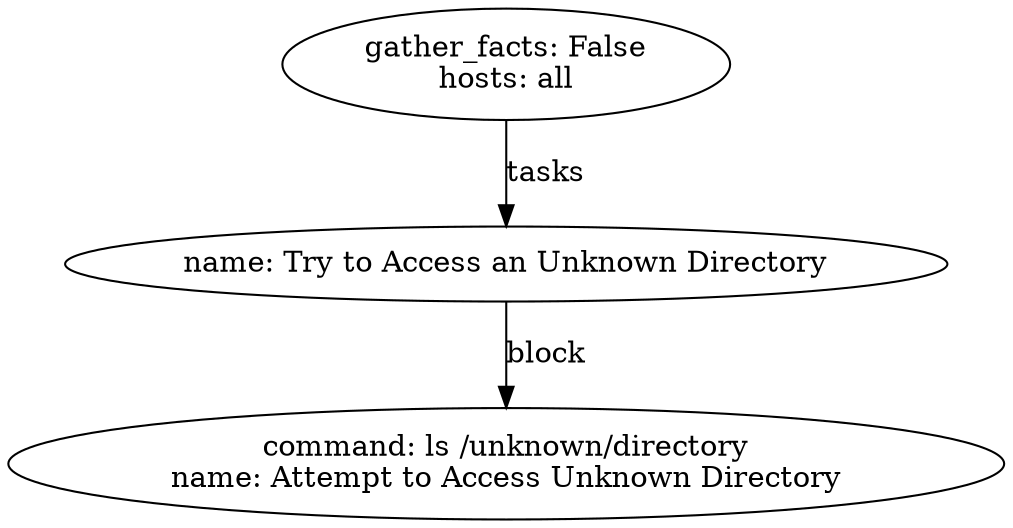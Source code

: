 digraph graphname {
2060 [label="command: ls /unknown/directory\nname: Attempt to Access Unknown Directory\n"];
2059 [label="name: Try to Access an Unknown Directory\n"];
2059 -> 2060 [label="block"];
2058 [label="gather_facts: False\nhosts: all\n"];
2058 -> 2059 [label="tasks"];
}
